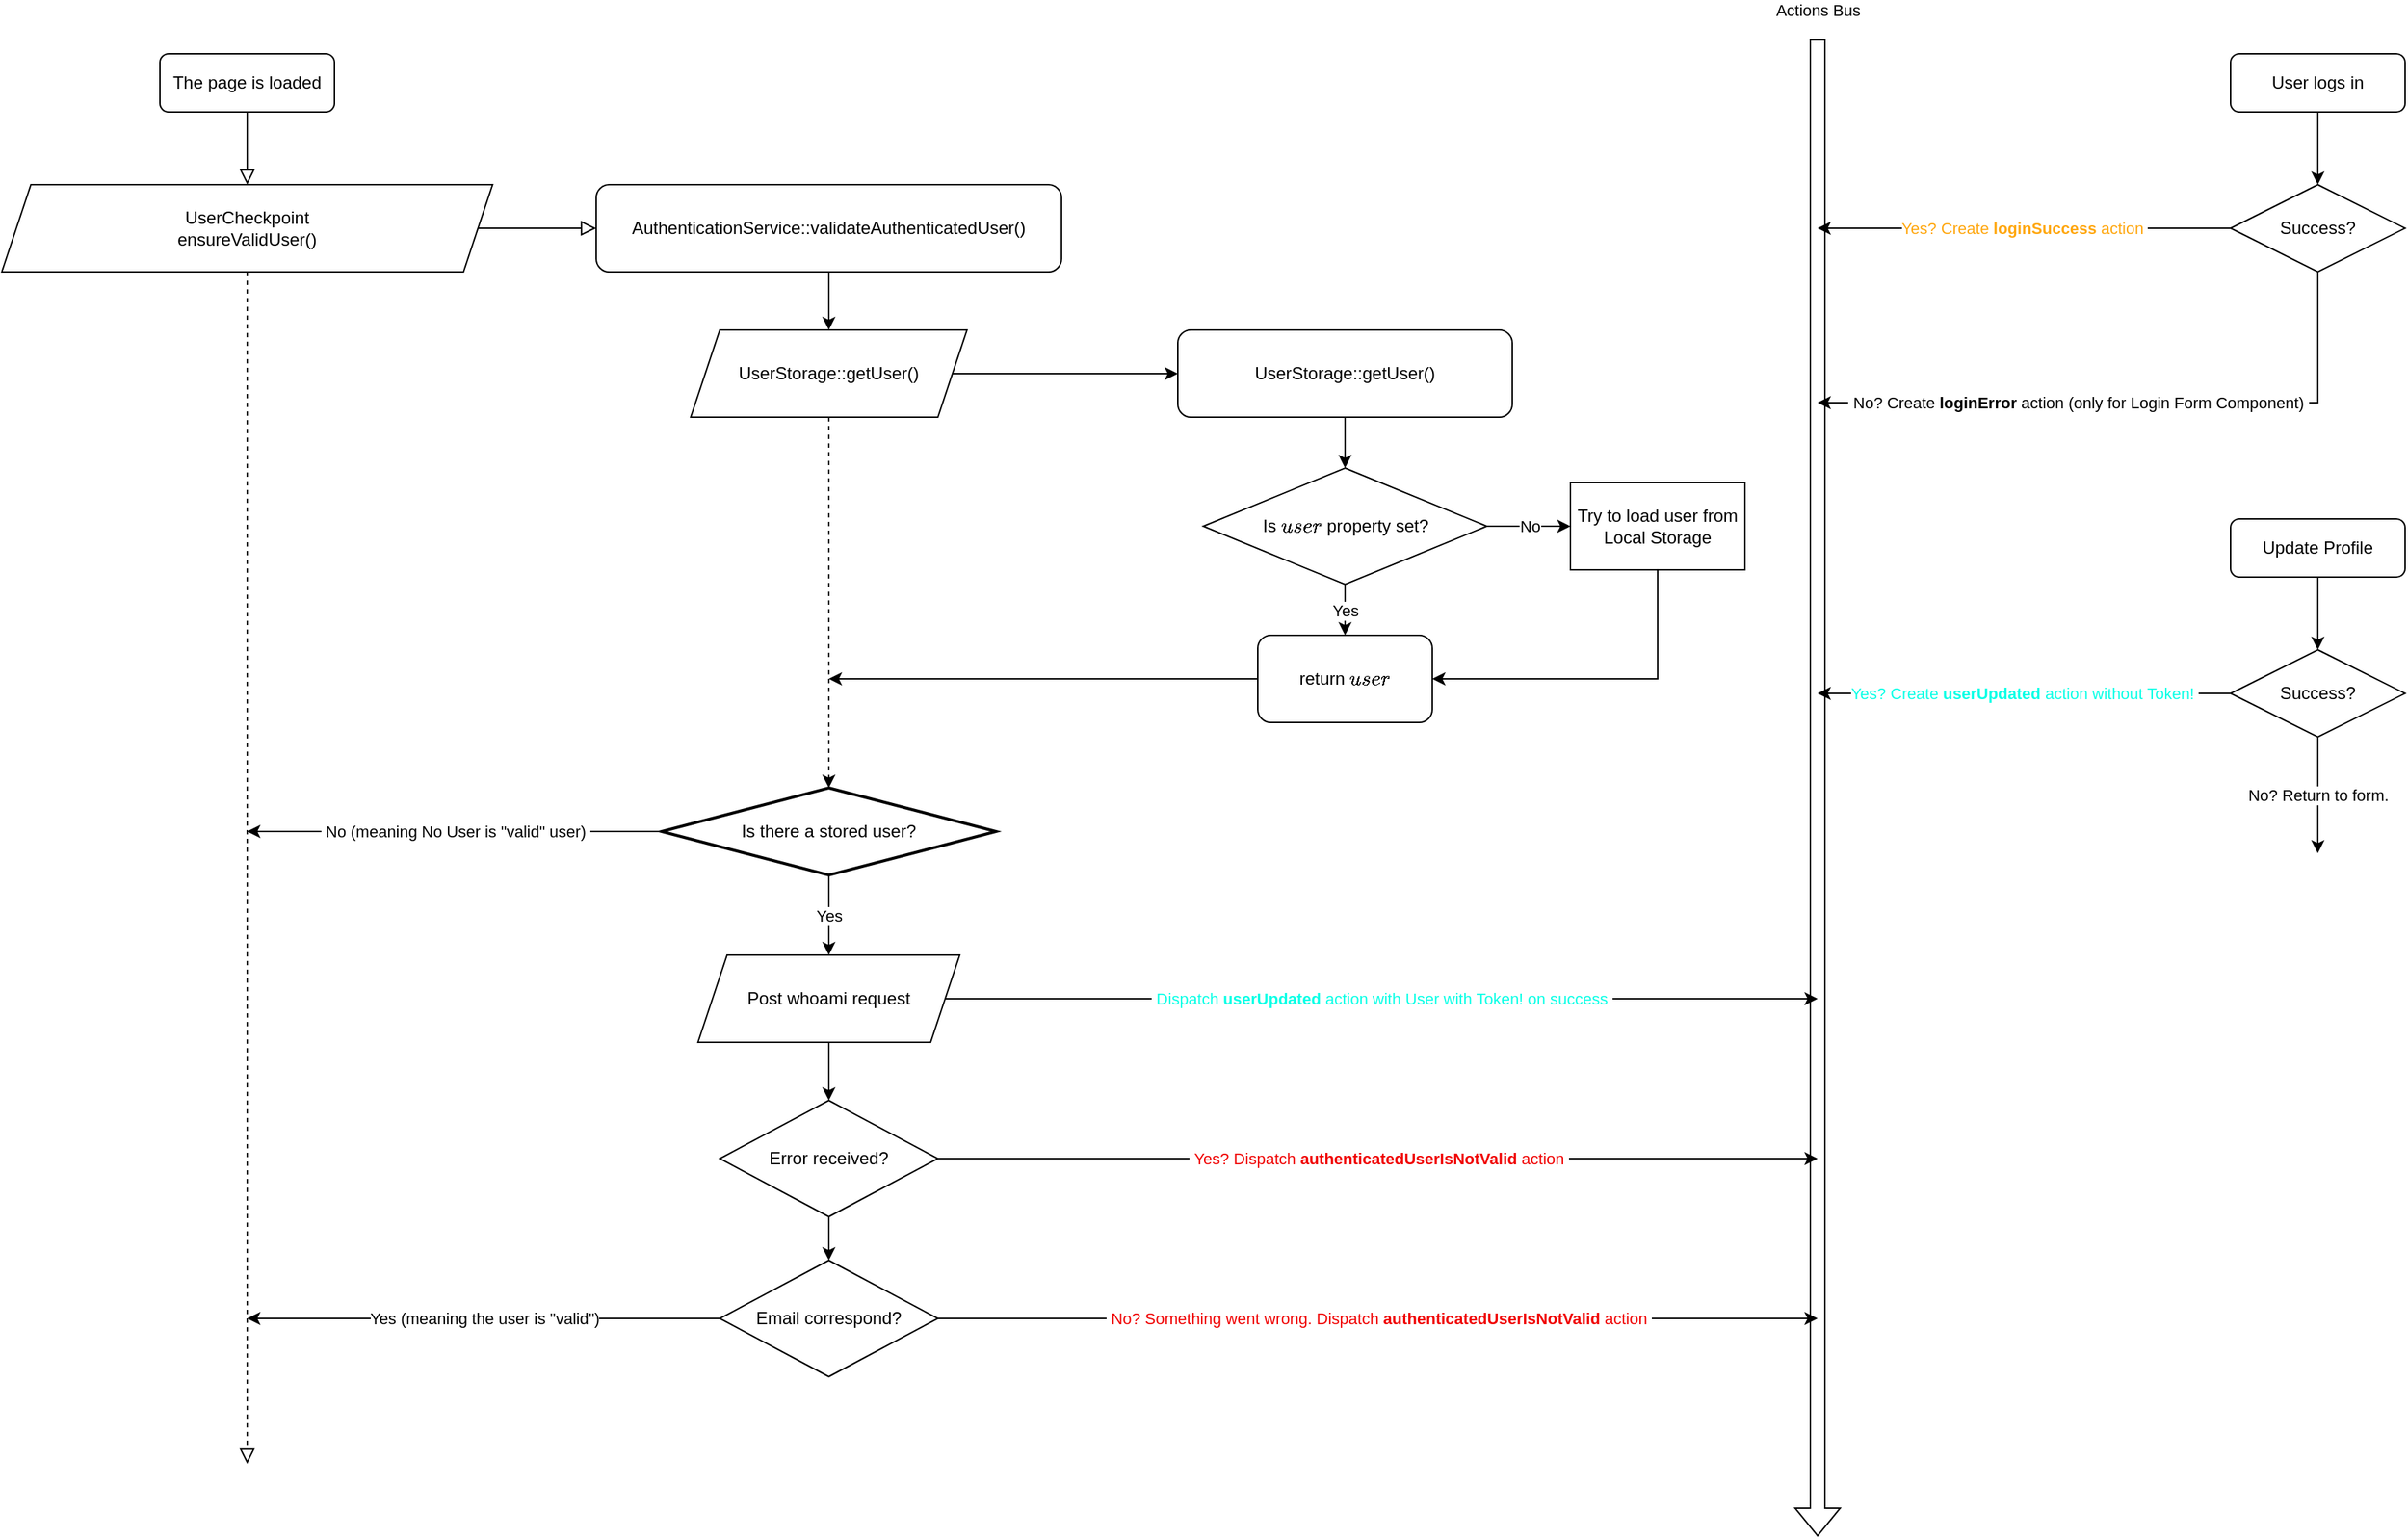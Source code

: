<mxfile version="21.3.2" type="github">
  <diagram id="C5RBs43oDa-KdzZeNtuy" name="Page-1">
    <mxGraphModel dx="2390" dy="1325" grid="1" gridSize="10" guides="1" tooltips="1" connect="1" arrows="1" fold="1" page="1" pageScale="1" pageWidth="827" pageHeight="1169" math="0" shadow="0">
      <root>
        <mxCell id="WIyWlLk6GJQsqaUBKTNV-0" />
        <mxCell id="WIyWlLk6GJQsqaUBKTNV-1" parent="WIyWlLk6GJQsqaUBKTNV-0" />
        <mxCell id="WIyWlLk6GJQsqaUBKTNV-2" value="" style="rounded=0;html=1;jettySize=auto;orthogonalLoop=1;fontSize=11;endArrow=block;endFill=0;endSize=8;strokeWidth=1;shadow=0;labelBackgroundColor=none;edgeStyle=orthogonalEdgeStyle;exitX=0.5;exitY=1;exitDx=0;exitDy=0;dashed=1;" parent="WIyWlLk6GJQsqaUBKTNV-1" source="r6q-n-0OByCn1HlBLOru-3" edge="1">
          <mxGeometry relative="1" as="geometry">
            <mxPoint x="220" y="780" as="sourcePoint" />
            <mxPoint x="220" y="1050" as="targetPoint" />
          </mxGeometry>
        </mxCell>
        <mxCell id="WIyWlLk6GJQsqaUBKTNV-3" value="The page is loaded" style="rounded=1;whiteSpace=wrap;html=1;fontSize=12;glass=0;strokeWidth=1;shadow=0;" parent="WIyWlLk6GJQsqaUBKTNV-1" vertex="1">
          <mxGeometry x="160" y="80" width="120" height="40" as="geometry" />
        </mxCell>
        <mxCell id="r6q-n-0OByCn1HlBLOru-4" value="" style="rounded=0;html=1;jettySize=auto;orthogonalLoop=1;fontSize=11;endArrow=block;endFill=0;endSize=8;strokeWidth=1;shadow=0;labelBackgroundColor=none;edgeStyle=orthogonalEdgeStyle;" edge="1" parent="WIyWlLk6GJQsqaUBKTNV-1" source="WIyWlLk6GJQsqaUBKTNV-3" target="r6q-n-0OByCn1HlBLOru-3">
          <mxGeometry relative="1" as="geometry">
            <mxPoint x="220" y="120" as="sourcePoint" />
            <mxPoint x="220" y="425" as="targetPoint" />
          </mxGeometry>
        </mxCell>
        <mxCell id="r6q-n-0OByCn1HlBLOru-3" value="&lt;div&gt;UserCheckpoint&lt;/div&gt;&lt;div&gt;ensureValidUser()&lt;/div&gt;" style="shape=parallelogram;perimeter=parallelogramPerimeter;whiteSpace=wrap;html=1;fixedSize=1;" vertex="1" parent="WIyWlLk6GJQsqaUBKTNV-1">
          <mxGeometry x="51.25" y="170" width="337.5" height="60" as="geometry" />
        </mxCell>
        <mxCell id="r6q-n-0OByCn1HlBLOru-5" value="" style="rounded=0;html=1;jettySize=auto;orthogonalLoop=1;fontSize=11;endArrow=block;endFill=0;endSize=8;strokeWidth=1;shadow=0;labelBackgroundColor=none;edgeStyle=orthogonalEdgeStyle;entryX=0;entryY=0.5;entryDx=0;entryDy=0;" edge="1" parent="WIyWlLk6GJQsqaUBKTNV-1" source="r6q-n-0OByCn1HlBLOru-3" target="r6q-n-0OByCn1HlBLOru-7">
          <mxGeometry relative="1" as="geometry">
            <mxPoint x="220" y="230" as="sourcePoint" />
            <mxPoint x="220" y="425" as="targetPoint" />
          </mxGeometry>
        </mxCell>
        <mxCell id="r6q-n-0OByCn1HlBLOru-6" value="Is there a stored user?" style="strokeWidth=2;html=1;shape=mxgraph.flowchart.decision;whiteSpace=wrap;" vertex="1" parent="WIyWlLk6GJQsqaUBKTNV-1">
          <mxGeometry x="505" y="585" width="230" height="60" as="geometry" />
        </mxCell>
        <mxCell id="r6q-n-0OByCn1HlBLOru-9" style="edgeStyle=orthogonalEdgeStyle;rounded=0;orthogonalLoop=1;jettySize=auto;html=1;exitX=0.5;exitY=1;exitDx=0;exitDy=0;entryX=0.5;entryY=0;entryDx=0;entryDy=0;entryPerimeter=0;dashed=1;" edge="1" parent="WIyWlLk6GJQsqaUBKTNV-1" source="r6q-n-0OByCn1HlBLOru-10" target="r6q-n-0OByCn1HlBLOru-6">
          <mxGeometry relative="1" as="geometry" />
        </mxCell>
        <mxCell id="r6q-n-0OByCn1HlBLOru-7" value="AuthenticationService::validateAuthenticatedUser()" style="rounded=1;whiteSpace=wrap;html=1;" vertex="1" parent="WIyWlLk6GJQsqaUBKTNV-1">
          <mxGeometry x="460" y="170" width="320" height="60" as="geometry" />
        </mxCell>
        <mxCell id="r6q-n-0OByCn1HlBLOru-11" value="" style="edgeStyle=orthogonalEdgeStyle;rounded=0;orthogonalLoop=1;jettySize=auto;html=1;exitX=0.5;exitY=1;exitDx=0;exitDy=0;entryX=0.5;entryY=0;entryDx=0;entryDy=0;entryPerimeter=0;" edge="1" parent="WIyWlLk6GJQsqaUBKTNV-1" source="r6q-n-0OByCn1HlBLOru-7" target="r6q-n-0OByCn1HlBLOru-10">
          <mxGeometry relative="1" as="geometry">
            <mxPoint x="700" y="230" as="sourcePoint" />
            <mxPoint x="712" y="420" as="targetPoint" />
          </mxGeometry>
        </mxCell>
        <mxCell id="r6q-n-0OByCn1HlBLOru-10" value="UserStorage::getUser()" style="shape=parallelogram;perimeter=parallelogramPerimeter;whiteSpace=wrap;html=1;fixedSize=1;" vertex="1" parent="WIyWlLk6GJQsqaUBKTNV-1">
          <mxGeometry x="525" y="270" width="190" height="60" as="geometry" />
        </mxCell>
        <mxCell id="r6q-n-0OByCn1HlBLOru-12" value="UserStorage::getUser()" style="rounded=1;whiteSpace=wrap;html=1;" vertex="1" parent="WIyWlLk6GJQsqaUBKTNV-1">
          <mxGeometry x="860" y="270" width="230" height="60" as="geometry" />
        </mxCell>
        <mxCell id="r6q-n-0OByCn1HlBLOru-13" value="" style="endArrow=classic;html=1;rounded=0;entryX=0;entryY=0.5;entryDx=0;entryDy=0;exitX=1;exitY=0.5;exitDx=0;exitDy=0;" edge="1" parent="WIyWlLk6GJQsqaUBKTNV-1" source="r6q-n-0OByCn1HlBLOru-10" target="r6q-n-0OByCn1HlBLOru-12">
          <mxGeometry width="50" height="50" relative="1" as="geometry">
            <mxPoint x="410" y="440" as="sourcePoint" />
            <mxPoint x="460" y="390" as="targetPoint" />
          </mxGeometry>
        </mxCell>
        <mxCell id="r6q-n-0OByCn1HlBLOru-14" value="Is `user` property set?" style="rhombus;whiteSpace=wrap;html=1;" vertex="1" parent="WIyWlLk6GJQsqaUBKTNV-1">
          <mxGeometry x="877.5" y="365" width="195" height="80" as="geometry" />
        </mxCell>
        <mxCell id="r6q-n-0OByCn1HlBLOru-15" value="" style="endArrow=classic;html=1;rounded=0;entryX=0.5;entryY=0;entryDx=0;entryDy=0;exitX=0.5;exitY=1;exitDx=0;exitDy=0;" edge="1" parent="WIyWlLk6GJQsqaUBKTNV-1" source="r6q-n-0OByCn1HlBLOru-12" target="r6q-n-0OByCn1HlBLOru-14">
          <mxGeometry width="50" height="50" relative="1" as="geometry">
            <mxPoint x="410" y="440" as="sourcePoint" />
            <mxPoint x="460" y="390" as="targetPoint" />
          </mxGeometry>
        </mxCell>
        <mxCell id="r6q-n-0OByCn1HlBLOru-16" value="return `user`" style="rounded=1;whiteSpace=wrap;html=1;" vertex="1" parent="WIyWlLk6GJQsqaUBKTNV-1">
          <mxGeometry x="915" y="480" width="120" height="60" as="geometry" />
        </mxCell>
        <mxCell id="r6q-n-0OByCn1HlBLOru-17" value="Try to load user from Local Storage" style="rounded=0;whiteSpace=wrap;html=1;" vertex="1" parent="WIyWlLk6GJQsqaUBKTNV-1">
          <mxGeometry x="1130" y="375" width="120" height="60" as="geometry" />
        </mxCell>
        <mxCell id="r6q-n-0OByCn1HlBLOru-18" style="edgeStyle=orthogonalEdgeStyle;rounded=0;orthogonalLoop=1;jettySize=auto;html=1;exitX=0.5;exitY=1;exitDx=0;exitDy=0;entryX=1;entryY=0.5;entryDx=0;entryDy=0;" edge="1" parent="WIyWlLk6GJQsqaUBKTNV-1" source="r6q-n-0OByCn1HlBLOru-17" target="r6q-n-0OByCn1HlBLOru-16">
          <mxGeometry relative="1" as="geometry">
            <mxPoint x="620" y="330" as="sourcePoint" />
            <mxPoint x="712" y="420" as="targetPoint" />
            <Array as="points">
              <mxPoint x="1190" y="510" />
            </Array>
          </mxGeometry>
        </mxCell>
        <mxCell id="r6q-n-0OByCn1HlBLOru-19" value="No" style="endArrow=classic;html=1;rounded=0;entryX=0;entryY=0.5;entryDx=0;entryDy=0;exitX=1;exitY=0.5;exitDx=0;exitDy=0;" edge="1" parent="WIyWlLk6GJQsqaUBKTNV-1" source="r6q-n-0OByCn1HlBLOru-14" target="r6q-n-0OByCn1HlBLOru-17">
          <mxGeometry width="50" height="50" relative="1" as="geometry">
            <mxPoint x="690" y="440" as="sourcePoint" />
            <mxPoint x="740" y="390" as="targetPoint" />
          </mxGeometry>
        </mxCell>
        <mxCell id="r6q-n-0OByCn1HlBLOru-20" value="Yes" style="endArrow=classic;html=1;rounded=0;entryX=0.5;entryY=0;entryDx=0;entryDy=0;exitX=0.5;exitY=1;exitDx=0;exitDy=0;" edge="1" parent="WIyWlLk6GJQsqaUBKTNV-1" source="r6q-n-0OByCn1HlBLOru-14" target="r6q-n-0OByCn1HlBLOru-16">
          <mxGeometry width="50" height="50" relative="1" as="geometry">
            <mxPoint x="690" y="440" as="sourcePoint" />
            <mxPoint x="740" y="390" as="targetPoint" />
          </mxGeometry>
        </mxCell>
        <mxCell id="r6q-n-0OByCn1HlBLOru-21" value="" style="endArrow=classic;html=1;rounded=0;exitX=0;exitY=0.5;exitDx=0;exitDy=0;" edge="1" parent="WIyWlLk6GJQsqaUBKTNV-1" source="r6q-n-0OByCn1HlBLOru-16">
          <mxGeometry width="50" height="50" relative="1" as="geometry">
            <mxPoint x="690" y="460" as="sourcePoint" />
            <mxPoint x="620" y="510" as="targetPoint" />
            <Array as="points">
              <mxPoint x="620" y="510" />
            </Array>
          </mxGeometry>
        </mxCell>
        <mxCell id="r6q-n-0OByCn1HlBLOru-22" value="&amp;nbsp;No (meaning No User is &quot;valid&quot; user)&amp;nbsp; " style="endArrow=classic;html=1;rounded=0;exitX=0;exitY=0.5;exitDx=0;exitDy=0;exitPerimeter=0;" edge="1" parent="WIyWlLk6GJQsqaUBKTNV-1" source="r6q-n-0OByCn1HlBLOru-6">
          <mxGeometry width="50" height="50" relative="1" as="geometry">
            <mxPoint x="690" y="490" as="sourcePoint" />
            <mxPoint x="220" y="615" as="targetPoint" />
          </mxGeometry>
        </mxCell>
        <mxCell id="r6q-n-0OByCn1HlBLOru-23" value="Post whoami request" style="shape=parallelogram;perimeter=parallelogramPerimeter;whiteSpace=wrap;html=1;fixedSize=1;" vertex="1" parent="WIyWlLk6GJQsqaUBKTNV-1">
          <mxGeometry x="530" y="700" width="180" height="60" as="geometry" />
        </mxCell>
        <mxCell id="r6q-n-0OByCn1HlBLOru-24" value="Yes" style="endArrow=classic;html=1;rounded=0;exitX=0.5;exitY=1;exitDx=0;exitDy=0;exitPerimeter=0;entryX=0.5;entryY=0;entryDx=0;entryDy=0;" edge="1" parent="WIyWlLk6GJQsqaUBKTNV-1" source="r6q-n-0OByCn1HlBLOru-6" target="r6q-n-0OByCn1HlBLOru-23">
          <mxGeometry width="50" height="50" relative="1" as="geometry">
            <mxPoint x="690" y="670" as="sourcePoint" />
            <mxPoint x="740" y="620" as="targetPoint" />
          </mxGeometry>
        </mxCell>
        <mxCell id="r6q-n-0OByCn1HlBLOru-25" value="&lt;font color=&quot;#08ffe6&quot;&gt;&amp;nbsp;Dispatch &lt;b&gt;userUpdated&lt;/b&gt; action with User with Token! on success&amp;nbsp; &lt;/font&gt;" style="endArrow=classic;html=1;rounded=0;exitX=1;exitY=0.5;exitDx=0;exitDy=0;" edge="1" parent="WIyWlLk6GJQsqaUBKTNV-1" source="r6q-n-0OByCn1HlBLOru-23">
          <mxGeometry width="50" height="50" relative="1" as="geometry">
            <mxPoint x="690" y="670" as="sourcePoint" />
            <mxPoint x="1300" y="730" as="targetPoint" />
          </mxGeometry>
        </mxCell>
        <mxCell id="r6q-n-0OByCn1HlBLOru-26" value="Error received?" style="rhombus;whiteSpace=wrap;html=1;" vertex="1" parent="WIyWlLk6GJQsqaUBKTNV-1">
          <mxGeometry x="545" y="800" width="150" height="80" as="geometry" />
        </mxCell>
        <mxCell id="r6q-n-0OByCn1HlBLOru-27" value="&lt;font color=&quot;#f00000&quot;&gt;&amp;nbsp;Yes? Dispatch &lt;b&gt;authenticatedUserIsNotValid&lt;/b&gt; action&amp;nbsp; &lt;/font&gt;" style="endArrow=classic;html=1;rounded=0;exitX=1;exitY=0.5;exitDx=0;exitDy=0;" edge="1" parent="WIyWlLk6GJQsqaUBKTNV-1" source="r6q-n-0OByCn1HlBLOru-26">
          <mxGeometry width="50" height="50" relative="1" as="geometry">
            <mxPoint x="710" y="839.5" as="sourcePoint" />
            <mxPoint x="1300" y="840" as="targetPoint" />
          </mxGeometry>
        </mxCell>
        <mxCell id="r6q-n-0OByCn1HlBLOru-28" value="Email correspond?" style="rhombus;whiteSpace=wrap;html=1;" vertex="1" parent="WIyWlLk6GJQsqaUBKTNV-1">
          <mxGeometry x="545" y="910" width="150" height="80" as="geometry" />
        </mxCell>
        <mxCell id="r6q-n-0OByCn1HlBLOru-29" value="&lt;font color=&quot;#f00000&quot;&gt;&amp;nbsp;No? Something went wrong. Dispatch &lt;b&gt;authenticatedUserIsNotValid&lt;/b&gt; action&amp;nbsp; &lt;/font&gt;" style="endArrow=classic;html=1;rounded=0;exitX=1;exitY=0.5;exitDx=0;exitDy=0;" edge="1" parent="WIyWlLk6GJQsqaUBKTNV-1" source="r6q-n-0OByCn1HlBLOru-28">
          <mxGeometry width="50" height="50" relative="1" as="geometry">
            <mxPoint x="710" y="949.5" as="sourcePoint" />
            <mxPoint x="1300" y="950" as="targetPoint" />
          </mxGeometry>
        </mxCell>
        <mxCell id="r6q-n-0OByCn1HlBLOru-30" value="" style="endArrow=classic;html=1;rounded=0;entryX=0.5;entryY=0;entryDx=0;entryDy=0;exitX=0.5;exitY=1;exitDx=0;exitDy=0;" edge="1" parent="WIyWlLk6GJQsqaUBKTNV-1" source="r6q-n-0OByCn1HlBLOru-23" target="r6q-n-0OByCn1HlBLOru-26">
          <mxGeometry width="50" height="50" relative="1" as="geometry">
            <mxPoint x="690" y="670" as="sourcePoint" />
            <mxPoint x="740" y="620" as="targetPoint" />
          </mxGeometry>
        </mxCell>
        <mxCell id="r6q-n-0OByCn1HlBLOru-31" value="" style="endArrow=classic;html=1;rounded=0;entryX=0.5;entryY=0;entryDx=0;entryDy=0;exitX=0.5;exitY=1;exitDx=0;exitDy=0;" edge="1" parent="WIyWlLk6GJQsqaUBKTNV-1" source="r6q-n-0OByCn1HlBLOru-26" target="r6q-n-0OByCn1HlBLOru-28">
          <mxGeometry width="50" height="50" relative="1" as="geometry">
            <mxPoint x="630" y="770" as="sourcePoint" />
            <mxPoint x="630" y="810" as="targetPoint" />
          </mxGeometry>
        </mxCell>
        <mxCell id="r6q-n-0OByCn1HlBLOru-32" value="Yes (meaning the user is &quot;valid&quot;)" style="endArrow=classic;html=1;rounded=0;exitX=0;exitY=0.5;exitDx=0;exitDy=0;" edge="1" parent="WIyWlLk6GJQsqaUBKTNV-1" source="r6q-n-0OByCn1HlBLOru-28">
          <mxGeometry width="50" height="50" relative="1" as="geometry">
            <mxPoint x="545" y="1050" as="sourcePoint" />
            <mxPoint x="220" y="950" as="targetPoint" />
          </mxGeometry>
        </mxCell>
        <mxCell id="r6q-n-0OByCn1HlBLOru-33" value="User logs in" style="rounded=1;whiteSpace=wrap;html=1;" vertex="1" parent="WIyWlLk6GJQsqaUBKTNV-1">
          <mxGeometry x="1584" y="80" width="120" height="40" as="geometry" />
        </mxCell>
        <mxCell id="r6q-n-0OByCn1HlBLOru-34" value="Success?" style="rhombus;whiteSpace=wrap;html=1;" vertex="1" parent="WIyWlLk6GJQsqaUBKTNV-1">
          <mxGeometry x="1584" y="170" width="120" height="60" as="geometry" />
        </mxCell>
        <mxCell id="r6q-n-0OByCn1HlBLOru-35" value="" style="endArrow=classic;html=1;rounded=0;exitX=0.5;exitY=1;exitDx=0;exitDy=0;entryX=0.5;entryY=0;entryDx=0;entryDy=0;" edge="1" parent="WIyWlLk6GJQsqaUBKTNV-1" source="r6q-n-0OByCn1HlBLOru-33" target="r6q-n-0OByCn1HlBLOru-34">
          <mxGeometry width="50" height="50" relative="1" as="geometry">
            <mxPoint x="1094" y="550" as="sourcePoint" />
            <mxPoint x="1144" y="500" as="targetPoint" />
          </mxGeometry>
        </mxCell>
        <mxCell id="r6q-n-0OByCn1HlBLOru-36" value="Actions Bus" style="shape=flexArrow;endArrow=classic;html=1;rounded=0;" edge="1" parent="WIyWlLk6GJQsqaUBKTNV-1">
          <mxGeometry x="-1" y="-20" width="50" height="50" relative="1" as="geometry">
            <mxPoint x="1300" y="70" as="sourcePoint" />
            <mxPoint x="1300" y="1100" as="targetPoint" />
            <mxPoint x="20" y="-20" as="offset" />
          </mxGeometry>
        </mxCell>
        <mxCell id="r6q-n-0OByCn1HlBLOru-37" value="&lt;font color=&quot;#ffa70f&quot;&gt;Yes? Create &lt;b&gt;loginSuccess&lt;/b&gt; action&amp;nbsp; &lt;/font&gt;" style="endArrow=classic;html=1;rounded=0;exitX=0;exitY=0.5;exitDx=0;exitDy=0;" edge="1" parent="WIyWlLk6GJQsqaUBKTNV-1" source="r6q-n-0OByCn1HlBLOru-34">
          <mxGeometry width="50" height="50" relative="1" as="geometry">
            <mxPoint x="950" y="550" as="sourcePoint" />
            <mxPoint x="1300" y="200" as="targetPoint" />
          </mxGeometry>
        </mxCell>
        <mxCell id="r6q-n-0OByCn1HlBLOru-38" value="&amp;nbsp;No? Create &lt;b&gt;loginError&lt;/b&gt; action (only for Login Form Component)&amp;nbsp; " style="endArrow=classic;html=1;rounded=0;exitX=0.5;exitY=1;exitDx=0;exitDy=0;" edge="1" parent="WIyWlLk6GJQsqaUBKTNV-1" source="r6q-n-0OByCn1HlBLOru-34">
          <mxGeometry x="0.171" width="50" height="50" relative="1" as="geometry">
            <mxPoint x="1510" y="280" as="sourcePoint" />
            <mxPoint x="1300" y="320" as="targetPoint" />
            <Array as="points">
              <mxPoint x="1644" y="320" />
            </Array>
            <mxPoint x="-1" as="offset" />
          </mxGeometry>
        </mxCell>
        <mxCell id="r6q-n-0OByCn1HlBLOru-39" value="Update Profile" style="rounded=1;whiteSpace=wrap;html=1;" vertex="1" parent="WIyWlLk6GJQsqaUBKTNV-1">
          <mxGeometry x="1584" y="400" width="120" height="40" as="geometry" />
        </mxCell>
        <mxCell id="r6q-n-0OByCn1HlBLOru-40" value="Success?" style="rhombus;whiteSpace=wrap;html=1;" vertex="1" parent="WIyWlLk6GJQsqaUBKTNV-1">
          <mxGeometry x="1584" y="490" width="120" height="60" as="geometry" />
        </mxCell>
        <mxCell id="r6q-n-0OByCn1HlBLOru-41" value="" style="endArrow=classic;html=1;rounded=0;exitX=0.5;exitY=1;exitDx=0;exitDy=0;entryX=0.5;entryY=0;entryDx=0;entryDy=0;" edge="1" parent="WIyWlLk6GJQsqaUBKTNV-1" source="r6q-n-0OByCn1HlBLOru-39" target="r6q-n-0OByCn1HlBLOru-40">
          <mxGeometry width="50" height="50" relative="1" as="geometry">
            <mxPoint x="1094" y="870" as="sourcePoint" />
            <mxPoint x="1144" y="820" as="targetPoint" />
          </mxGeometry>
        </mxCell>
        <mxCell id="r6q-n-0OByCn1HlBLOru-42" value="&lt;font color=&quot;#08ffe6&quot;&gt;Yes? Create &lt;b&gt;userUpdated&lt;/b&gt; action without Token!&amp;nbsp; &lt;/font&gt;" style="endArrow=classic;html=1;rounded=0;exitX=0;exitY=0.5;exitDx=0;exitDy=0;" edge="1" parent="WIyWlLk6GJQsqaUBKTNV-1" source="r6q-n-0OByCn1HlBLOru-40">
          <mxGeometry width="50" height="50" relative="1" as="geometry">
            <mxPoint x="950" y="870" as="sourcePoint" />
            <mxPoint x="1300" y="520" as="targetPoint" />
          </mxGeometry>
        </mxCell>
        <mxCell id="r6q-n-0OByCn1HlBLOru-44" value="No? Return to form." style="endArrow=classic;html=1;rounded=0;exitX=0.5;exitY=1;exitDx=0;exitDy=0;" edge="1" parent="WIyWlLk6GJQsqaUBKTNV-1" source="r6q-n-0OByCn1HlBLOru-40">
          <mxGeometry width="50" height="50" relative="1" as="geometry">
            <mxPoint x="950" y="550" as="sourcePoint" />
            <mxPoint x="1644" y="630" as="targetPoint" />
          </mxGeometry>
        </mxCell>
      </root>
    </mxGraphModel>
  </diagram>
</mxfile>
